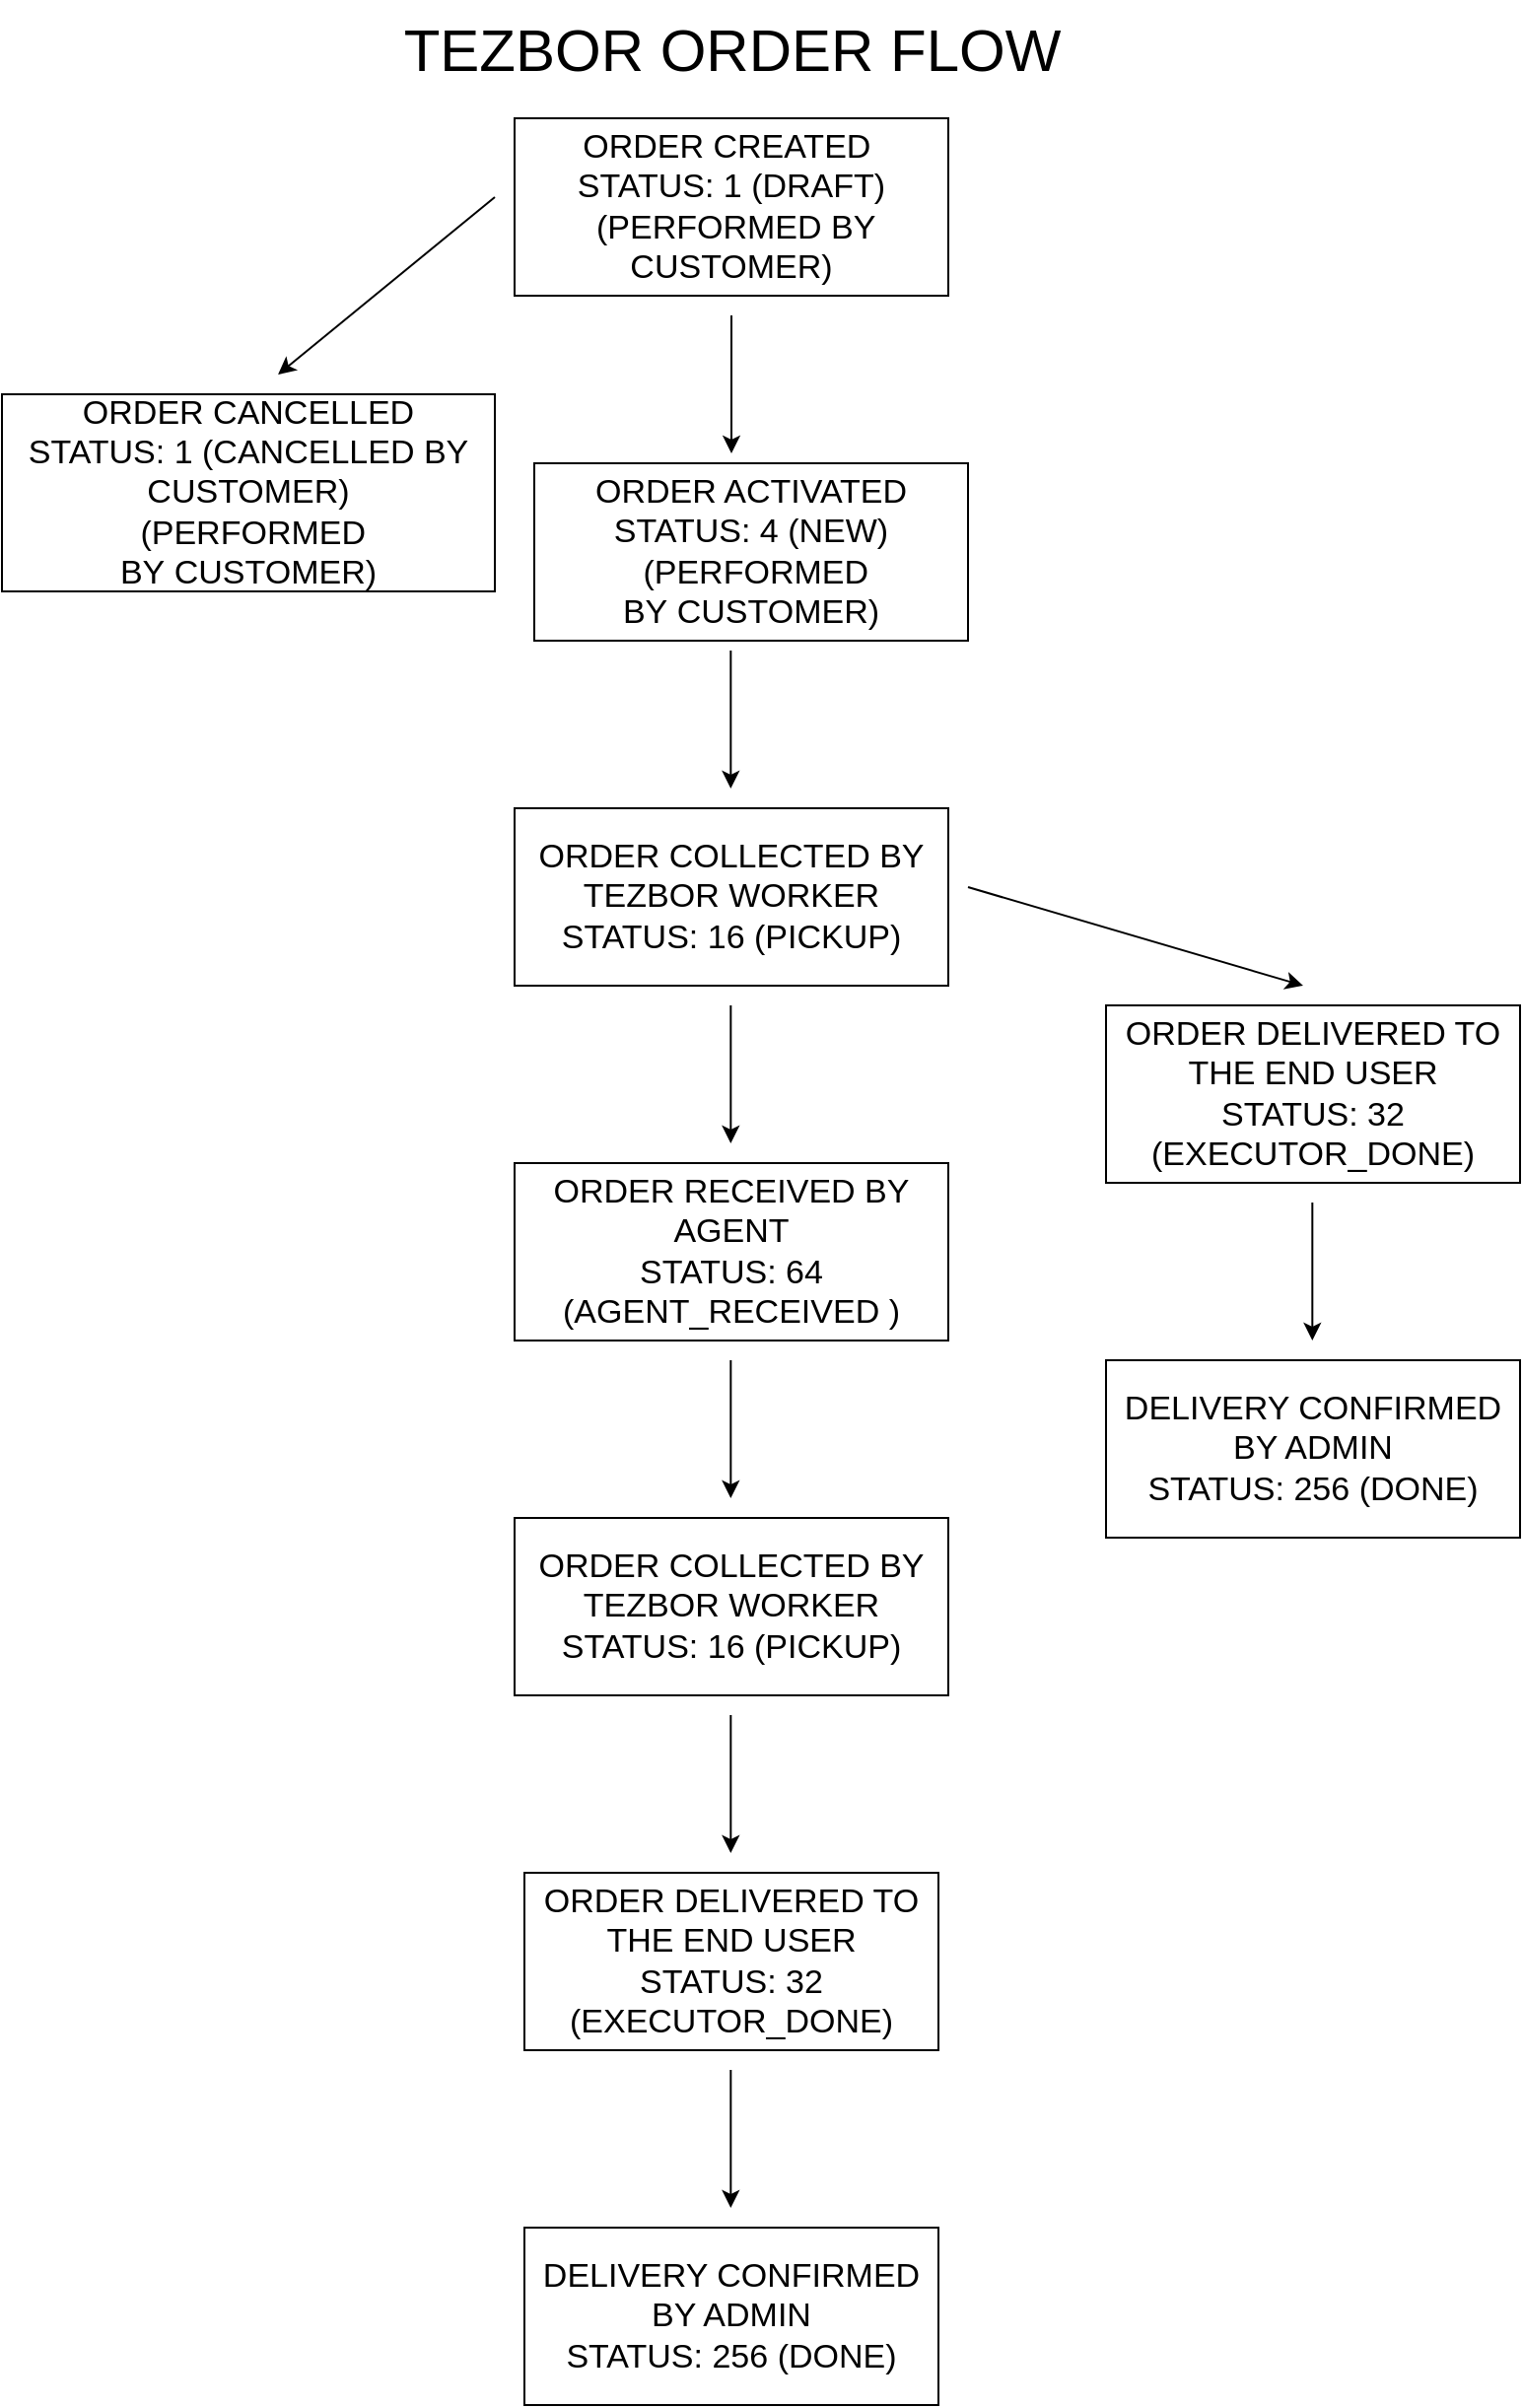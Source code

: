 <mxfile version="22.0.8" type="github">
  <diagram name="Page-1" id="mYcXbnIYQ5I5ZwNa_0Os">
    <mxGraphModel dx="3183" dy="1178" grid="1" gridSize="10" guides="1" tooltips="1" connect="1" arrows="0" fold="1" page="1" pageScale="1" pageWidth="850" pageHeight="1100" math="0" shadow="0">
      <root>
        <mxCell id="0" />
        <mxCell id="1" parent="0" />
        <mxCell id="eSrYBzjuCIPvVZRrWQBf-2" value="&lt;div style=&quot;font-size: 17px;&quot;&gt;&lt;font style=&quot;font-size: 17px;&quot;&gt;ORDER CREATED&amp;nbsp;&lt;/font&gt;&lt;/div&gt;&lt;div style=&quot;font-size: 17px;&quot;&gt;&lt;font style=&quot;font-size: 17px;&quot;&gt;STATUS: 1 (DRAFT)&lt;/font&gt;&lt;/div&gt;&lt;div style=&quot;font-size: 17px;&quot;&gt;&lt;font style=&quot;font-size: 17px;&quot;&gt;&amp;nbsp;(PERFORMED BY CUSTOMER)&lt;/font&gt;&lt;/div&gt;" style="rounded=0;whiteSpace=wrap;html=1;" parent="1" vertex="1">
          <mxGeometry x="-500" y="90" width="220" height="90" as="geometry" />
        </mxCell>
        <mxCell id="eSrYBzjuCIPvVZRrWQBf-3" value="" style="endArrow=classic;html=1;rounded=0;" parent="1" edge="1">
          <mxGeometry width="50" height="50" relative="1" as="geometry">
            <mxPoint x="-510" y="130" as="sourcePoint" />
            <mxPoint x="-620" y="220" as="targetPoint" />
          </mxGeometry>
        </mxCell>
        <mxCell id="eSrYBzjuCIPvVZRrWQBf-4" value="&lt;div style=&quot;font-size: 17px;&quot;&gt;&lt;font style=&quot;font-size: 17px;&quot;&gt;ORDER CANCELLED&lt;/font&gt;&lt;/div&gt;&lt;div style=&quot;font-size: 17px;&quot;&gt;&lt;font style=&quot;font-size: 17px;&quot;&gt;STATUS: 1 (CANCELLED BY CUSTOMER)&lt;br&gt;&lt;/font&gt;&lt;/div&gt;&lt;div style=&quot;font-size: 17px;&quot;&gt;&lt;font style=&quot;font-size: 17px;&quot;&gt;&amp;nbsp;(PERFORMED BY&amp;nbsp;&lt;/font&gt;&lt;font style=&quot;font-size: 17px;&quot;&gt;CUSTOMER&lt;/font&gt;&lt;font style=&quot;font-size: 17px;&quot;&gt;)&lt;/font&gt;&lt;/div&gt;" style="rounded=0;whiteSpace=wrap;html=1;" parent="1" vertex="1">
          <mxGeometry x="-760" y="230" width="250" height="100" as="geometry" />
        </mxCell>
        <mxCell id="eSrYBzjuCIPvVZRrWQBf-7" value="&lt;div style=&quot;font-size: 17px;&quot;&gt;&lt;font style=&quot;font-size: 17px;&quot;&gt;ORDER ACTIVATED&lt;br&gt;&lt;/font&gt;&lt;/div&gt;&lt;div style=&quot;font-size: 17px;&quot;&gt;&lt;font style=&quot;font-size: 17px;&quot;&gt;STATUS: 4 (NEW)&lt;/font&gt;&lt;/div&gt;&lt;div style=&quot;font-size: 17px;&quot;&gt;&lt;font style=&quot;font-size: 17px;&quot;&gt;&amp;nbsp;(PERFORMED BY&amp;nbsp;&lt;/font&gt;&lt;font style=&quot;font-size: 17px;&quot;&gt;CUSTOMER&lt;/font&gt;&lt;font style=&quot;font-size: 17px;&quot;&gt;)&lt;/font&gt;&lt;/div&gt;" style="rounded=0;whiteSpace=wrap;html=1;" parent="1" vertex="1">
          <mxGeometry x="-490" y="265" width="220" height="90" as="geometry" />
        </mxCell>
        <mxCell id="eSrYBzjuCIPvVZRrWQBf-8" value="" style="endArrow=classic;html=1;rounded=0;" parent="1" edge="1">
          <mxGeometry width="50" height="50" relative="1" as="geometry">
            <mxPoint x="-390" y="190" as="sourcePoint" />
            <mxPoint x="-390" y="260" as="targetPoint" />
          </mxGeometry>
        </mxCell>
        <mxCell id="eSrYBzjuCIPvVZRrWQBf-9" value="&lt;div style=&quot;font-size: 17px;&quot;&gt;&lt;font style=&quot;font-size: 17px;&quot;&gt;ORDER COLLECTED BY TEZBOR WORKER&lt;br&gt;&lt;/font&gt;&lt;/div&gt;&lt;div style=&quot;font-size: 17px;&quot;&gt;&lt;font style=&quot;font-size: 17px;&quot;&gt;STATUS: 16 (PICKUP)&lt;/font&gt;&lt;/div&gt;" style="rounded=0;whiteSpace=wrap;html=1;" parent="1" vertex="1">
          <mxGeometry x="-500" y="440" width="220" height="90" as="geometry" />
        </mxCell>
        <mxCell id="eSrYBzjuCIPvVZRrWQBf-10" value="" style="endArrow=classic;html=1;rounded=0;" parent="1" edge="1">
          <mxGeometry width="50" height="50" relative="1" as="geometry">
            <mxPoint x="-390.34" y="360" as="sourcePoint" />
            <mxPoint x="-390.34" y="430" as="targetPoint" />
          </mxGeometry>
        </mxCell>
        <mxCell id="eSrYBzjuCIPvVZRrWQBf-12" value="" style="endArrow=classic;html=1;rounded=0;" parent="1" edge="1">
          <mxGeometry width="50" height="50" relative="1" as="geometry">
            <mxPoint x="-390.34" y="540" as="sourcePoint" />
            <mxPoint x="-390.34" y="610" as="targetPoint" />
          </mxGeometry>
        </mxCell>
        <mxCell id="eSrYBzjuCIPvVZRrWQBf-13" value="&lt;div style=&quot;font-size: 17px;&quot;&gt;&lt;font style=&quot;font-size: 17px;&quot;&gt;ORDER DELIVERED TO THE END USER&lt;br&gt;&lt;/font&gt;&lt;/div&gt;&lt;div style=&quot;font-size: 17px;&quot;&gt;&lt;font style=&quot;font-size: 17px;&quot;&gt;STATUS: 32&lt;/font&gt; &lt;font style=&quot;font-size: 17px;&quot;&gt;(&lt;/font&gt;EXECUTOR_DONE&lt;font style=&quot;font-size: 17px;&quot;&gt;)&lt;/font&gt;&lt;/div&gt;" style="rounded=0;whiteSpace=wrap;html=1;" parent="1" vertex="1">
          <mxGeometry x="-200" y="540" width="210" height="90" as="geometry" />
        </mxCell>
        <mxCell id="eSrYBzjuCIPvVZRrWQBf-14" value="" style="endArrow=classic;html=1;rounded=0;" parent="1" edge="1">
          <mxGeometry width="50" height="50" relative="1" as="geometry">
            <mxPoint x="-270" y="480" as="sourcePoint" />
            <mxPoint x="-100" y="530" as="targetPoint" />
          </mxGeometry>
        </mxCell>
        <mxCell id="eSrYBzjuCIPvVZRrWQBf-15" value="&lt;font style=&quot;font-size: 17px;&quot;&gt;DELIVERY CONFIRMED BY ADMIN&lt;/font&gt;&lt;br&gt;&lt;div style=&quot;font-size: 17px;&quot;&gt;&lt;font style=&quot;font-size: 17px;&quot;&gt;STATUS: 256&lt;/font&gt; &lt;font style=&quot;font-size: 17px;&quot;&gt;(&lt;/font&gt;DONE&lt;font style=&quot;font-size: 17px;&quot;&gt;)&lt;/font&gt;&lt;/div&gt;" style="rounded=0;whiteSpace=wrap;html=1;" parent="1" vertex="1">
          <mxGeometry x="-200" y="720" width="210" height="90" as="geometry" />
        </mxCell>
        <mxCell id="eSrYBzjuCIPvVZRrWQBf-16" value="" style="endArrow=classic;html=1;rounded=0;" parent="1" edge="1">
          <mxGeometry width="50" height="50" relative="1" as="geometry">
            <mxPoint x="-95.34" y="640" as="sourcePoint" />
            <mxPoint x="-95.34" y="710" as="targetPoint" />
          </mxGeometry>
        </mxCell>
        <mxCell id="eSrYBzjuCIPvVZRrWQBf-18" value="&lt;div style=&quot;font-size: 17px;&quot;&gt;&lt;font style=&quot;font-size: 17px;&quot;&gt;ORDER RECEIVED BY AGENT&lt;br&gt;&lt;/font&gt;&lt;/div&gt;&lt;div style=&quot;font-size: 17px;&quot;&gt;&lt;font style=&quot;font-size: 17px;&quot;&gt;STATUS:&amp;nbsp;&lt;/font&gt;64&lt;font style=&quot;font-size: 17px;&quot;&gt; (&lt;/font&gt;AGENT_RECEIVED &lt;font style=&quot;font-size: 17px;&quot;&gt;)&lt;/font&gt;&lt;/div&gt;" style="rounded=0;whiteSpace=wrap;html=1;" parent="1" vertex="1">
          <mxGeometry x="-500" y="620" width="220" height="90" as="geometry" />
        </mxCell>
        <mxCell id="eSrYBzjuCIPvVZRrWQBf-20" value="&lt;div style=&quot;font-size: 17px;&quot;&gt;&lt;font style=&quot;font-size: 17px;&quot;&gt;ORDER COLLECTED BY TEZBOR WORKER&lt;br&gt;&lt;/font&gt;&lt;/div&gt;&lt;div style=&quot;font-size: 17px;&quot;&gt;&lt;font style=&quot;font-size: 17px;&quot;&gt;STATUS: 16 (PICKUP)&lt;/font&gt;&lt;/div&gt;" style="rounded=0;whiteSpace=wrap;html=1;" parent="1" vertex="1">
          <mxGeometry x="-500" y="800" width="220" height="90" as="geometry" />
        </mxCell>
        <mxCell id="eSrYBzjuCIPvVZRrWQBf-21" value="" style="endArrow=classic;html=1;rounded=0;" parent="1" edge="1">
          <mxGeometry width="50" height="50" relative="1" as="geometry">
            <mxPoint x="-390.34" y="900" as="sourcePoint" />
            <mxPoint x="-390.34" y="970" as="targetPoint" />
          </mxGeometry>
        </mxCell>
        <mxCell id="eSrYBzjuCIPvVZRrWQBf-22" value="" style="endArrow=classic;html=1;rounded=0;" parent="1" edge="1">
          <mxGeometry width="50" height="50" relative="1" as="geometry">
            <mxPoint x="-390.34" y="720" as="sourcePoint" />
            <mxPoint x="-390.34" y="790" as="targetPoint" />
          </mxGeometry>
        </mxCell>
        <mxCell id="eSrYBzjuCIPvVZRrWQBf-24" value="&lt;div style=&quot;font-size: 17px;&quot;&gt;&lt;font style=&quot;font-size: 17px;&quot;&gt;ORDER DELIVERED TO THE END USER&lt;br&gt;&lt;/font&gt;&lt;/div&gt;&lt;div style=&quot;font-size: 17px;&quot;&gt;&lt;font style=&quot;font-size: 17px;&quot;&gt;STATUS: 32&lt;/font&gt; &lt;font style=&quot;font-size: 17px;&quot;&gt;(&lt;/font&gt;EXECUTOR_DONE&lt;font style=&quot;font-size: 17px;&quot;&gt;)&lt;/font&gt;&lt;/div&gt;" style="rounded=0;whiteSpace=wrap;html=1;" parent="1" vertex="1">
          <mxGeometry x="-495" y="980" width="210" height="90" as="geometry" />
        </mxCell>
        <mxCell id="eSrYBzjuCIPvVZRrWQBf-25" value="&lt;font style=&quot;font-size: 17px;&quot;&gt;DELIVERY CONFIRMED BY ADMIN&lt;/font&gt;&lt;br&gt;&lt;div style=&quot;font-size: 17px;&quot;&gt;&lt;font style=&quot;font-size: 17px;&quot;&gt;STATUS: 256&lt;/font&gt; &lt;font style=&quot;font-size: 17px;&quot;&gt;(&lt;/font&gt;DONE&lt;font style=&quot;font-size: 17px;&quot;&gt;)&lt;/font&gt;&lt;/div&gt;" style="rounded=0;whiteSpace=wrap;html=1;" parent="1" vertex="1">
          <mxGeometry x="-495" y="1160" width="210" height="90" as="geometry" />
        </mxCell>
        <mxCell id="eSrYBzjuCIPvVZRrWQBf-26" value="" style="endArrow=classic;html=1;rounded=0;" parent="1" edge="1">
          <mxGeometry width="50" height="50" relative="1" as="geometry">
            <mxPoint x="-390.34" y="1080" as="sourcePoint" />
            <mxPoint x="-390.34" y="1150" as="targetPoint" />
          </mxGeometry>
        </mxCell>
        <mxCell id="eSrYBzjuCIPvVZRrWQBf-27" value="&lt;div style=&quot;font-size: 13px;&quot;&gt;&lt;font style=&quot;font-size: 30px;&quot;&gt;TEZBOR ORDER FLOW&lt;/font&gt;&lt;/div&gt;" style="text;html=1;align=center;verticalAlign=middle;resizable=0;points=[];autosize=1;strokeColor=none;fillColor=none;" parent="1" vertex="1">
          <mxGeometry x="-570" y="30" width="360" height="50" as="geometry" />
        </mxCell>
      </root>
    </mxGraphModel>
  </diagram>
</mxfile>

